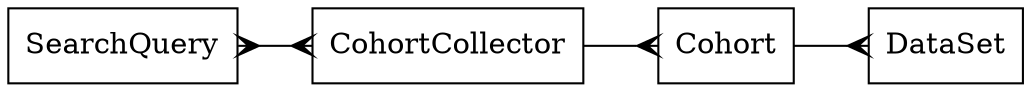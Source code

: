 // dot doc/charts/architecture.dot -Tpng > doc/charts/architecture.png
// requires installation of GraphViz (brew install graphviz, or
// http://www.graphviz.org/Download.php if that doesn't work)

digraph G {
  concentrate=true
  rankdir=LR
  {
    "SearchQuery" [shape=box]
    "CohortCollector" [shape=box]
    "Cohort" [shape=box]
    "DataSet" [shape=box]
  }
  "SearchQuery" -> "CohortCollector" [arrowhead=crow]
  "CohortCollector" -> "SearchQuery" [arrowhead=crow]
  "CohortCollector" -> "Cohort" [arrowhead=crow]
  "Cohort" -> "DataSet" [arrowhead=crow]
}
